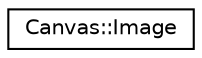 digraph "Graphical Class Hierarchy"
{
  edge [fontname="Helvetica",fontsize="10",labelfontname="Helvetica",labelfontsize="10"];
  node [fontname="Helvetica",fontsize="10",shape=record];
  rankdir="LR";
  Node1 [label="Canvas::Image",height=0.2,width=0.4,color="black", fillcolor="white", style="filled",URL="$db/d0e/classCanvas_1_1Image.html"];
}
